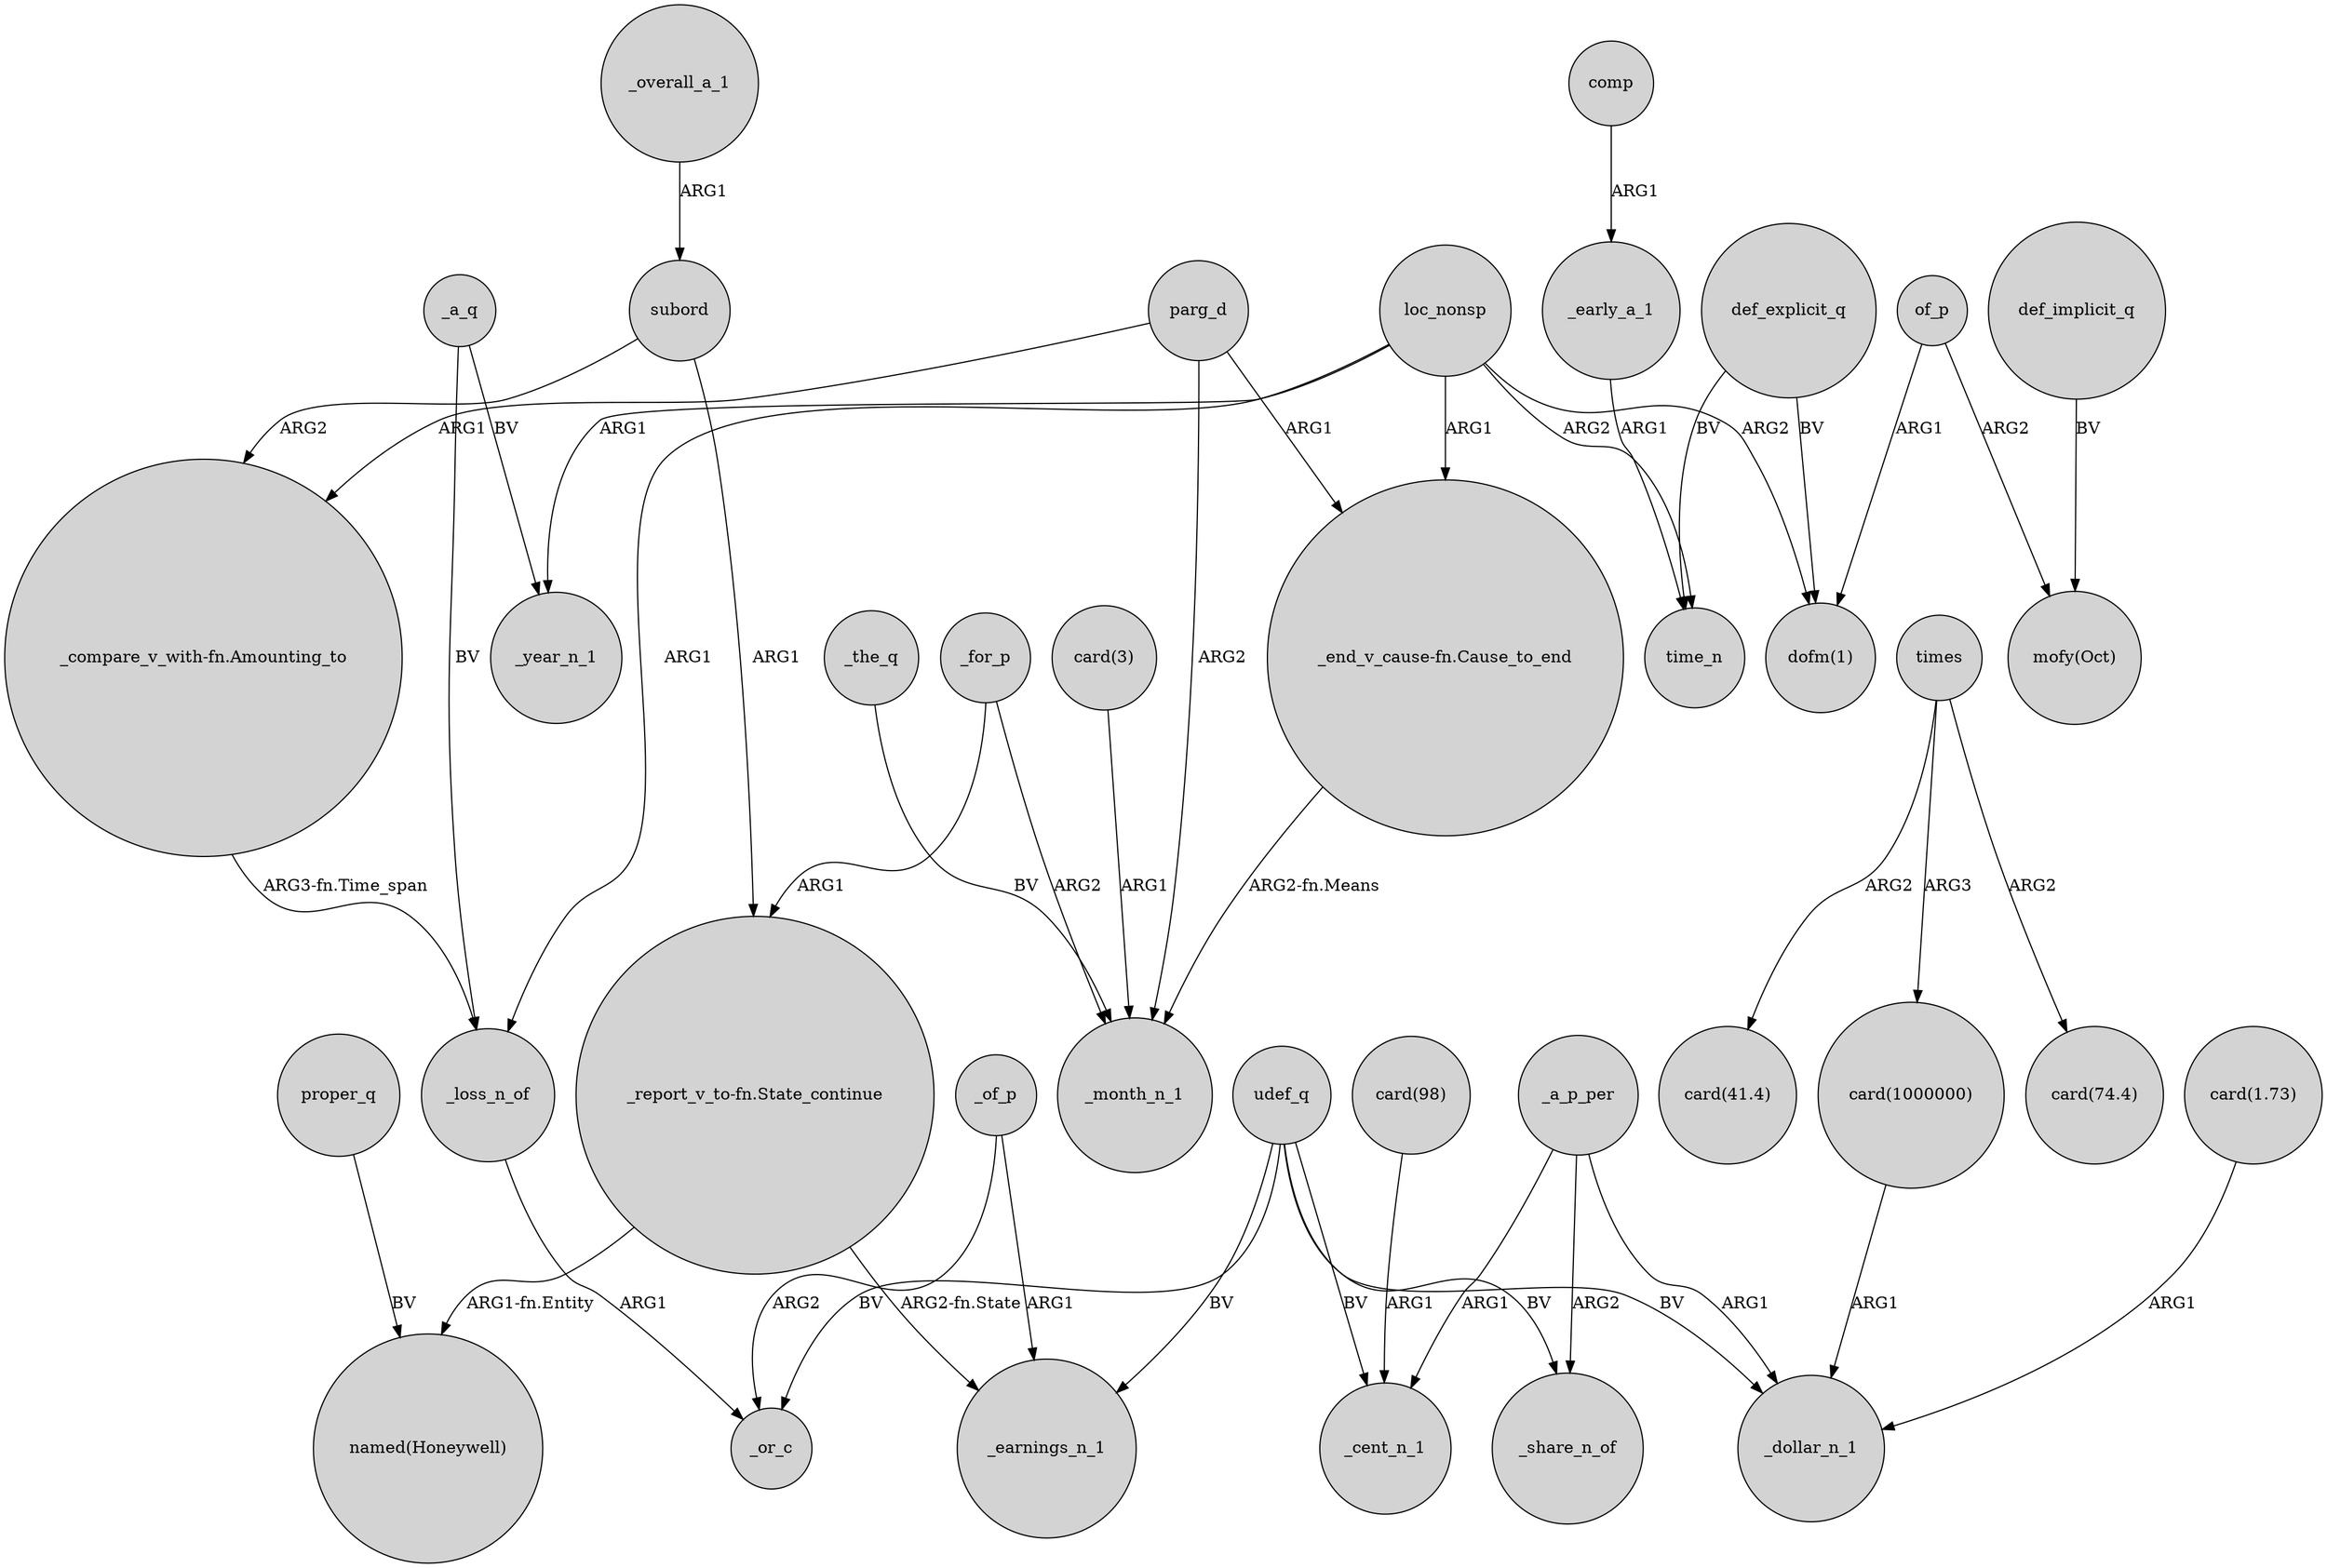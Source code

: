 digraph {
	node [shape=circle style=filled]
	_early_a_1 -> time_n [label=ARG1]
	"_report_v_to-fn.State_continue" -> _earnings_n_1 [label="ARG2-fn.State"]
	parg_d -> "_end_v_cause-fn.Cause_to_end" [label=ARG1]
	_a_q -> _loss_n_of [label=BV]
	_a_p_per -> _cent_n_1 [label=ARG1]
	_the_q -> _month_n_1 [label=BV]
	of_p -> "mofy(Oct)" [label=ARG2]
	subord -> "_report_v_to-fn.State_continue" [label=ARG1]
	loc_nonsp -> _year_n_1 [label=ARG1]
	times -> "card(1000000)" [label=ARG3]
	"card(3)" -> _month_n_1 [label=ARG1]
	comp -> _early_a_1 [label=ARG1]
	loc_nonsp -> "dofm(1)" [label=ARG2]
	_a_q -> _year_n_1 [label=BV]
	"_compare_v_with-fn.Amounting_to" -> _loss_n_of [label="ARG3-fn.Time_span"]
	udef_q -> _cent_n_1 [label=BV]
	_for_p -> "_report_v_to-fn.State_continue" [label=ARG1]
	proper_q -> "named(Honeywell)" [label=BV]
	udef_q -> _or_c [label=BV]
	parg_d -> _month_n_1 [label=ARG2]
	def_explicit_q -> "dofm(1)" [label=BV]
	"_end_v_cause-fn.Cause_to_end" -> _month_n_1 [label="ARG2-fn.Means"]
	_a_p_per -> _share_n_of [label=ARG2]
	udef_q -> _earnings_n_1 [label=BV]
	times -> "card(74.4)" [label=ARG2]
	_of_p -> _earnings_n_1 [label=ARG1]
	udef_q -> _share_n_of [label=BV]
	udef_q -> _dollar_n_1 [label=BV]
	times -> "card(41.4)" [label=ARG2]
	"card(1000000)" -> _dollar_n_1 [label=ARG1]
	loc_nonsp -> "_end_v_cause-fn.Cause_to_end" [label=ARG1]
	def_implicit_q -> "mofy(Oct)" [label=BV]
	_overall_a_1 -> subord [label=ARG1]
	_a_p_per -> _dollar_n_1 [label=ARG1]
	_loss_n_of -> _or_c [label=ARG1]
	def_explicit_q -> time_n [label=BV]
	_of_p -> _or_c [label=ARG2]
	loc_nonsp -> time_n [label=ARG2]
	loc_nonsp -> _loss_n_of [label=ARG1]
	subord -> "_compare_v_with-fn.Amounting_to" [label=ARG2]
	of_p -> "dofm(1)" [label=ARG1]
	"_report_v_to-fn.State_continue" -> "named(Honeywell)" [label="ARG1-fn.Entity"]
	parg_d -> "_compare_v_with-fn.Amounting_to" [label=ARG1]
	"card(1.73)" -> _dollar_n_1 [label=ARG1]
	_for_p -> _month_n_1 [label=ARG2]
	"card(98)" -> _cent_n_1 [label=ARG1]
}
